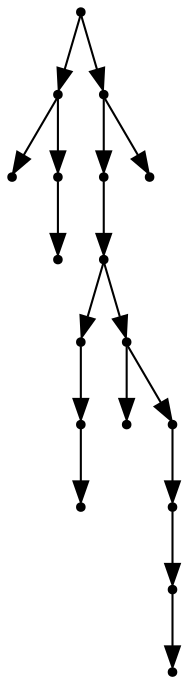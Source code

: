digraph {
  17 [shape=point];
  3 [shape=point];
  0 [shape=point];
  2 [shape=point];
  1 [shape=point];
  16 [shape=point];
  14 [shape=point];
  13 [shape=point];
  6 [shape=point];
  5 [shape=point];
  4 [shape=point];
  12 [shape=point];
  7 [shape=point];
  11 [shape=point];
  10 [shape=point];
  9 [shape=point];
  8 [shape=point];
  15 [shape=point];
17 -> 3;
3 -> 0;
3 -> 2;
2 -> 1;
17 -> 16;
16 -> 14;
14 -> 13;
13 -> 6;
6 -> 5;
5 -> 4;
13 -> 12;
12 -> 7;
12 -> 11;
11 -> 10;
10 -> 9;
9 -> 8;
16 -> 15;
}

